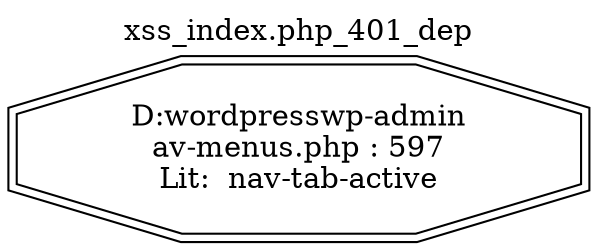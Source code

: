 digraph cfg {
  label="xss_index.php_401_dep";
  labelloc=t;
  n1 [shape=doubleoctagon, label="D:\wordpress\wp-admin\nav-menus.php : 597\nLit:  nav-tab-active\n"];
}
